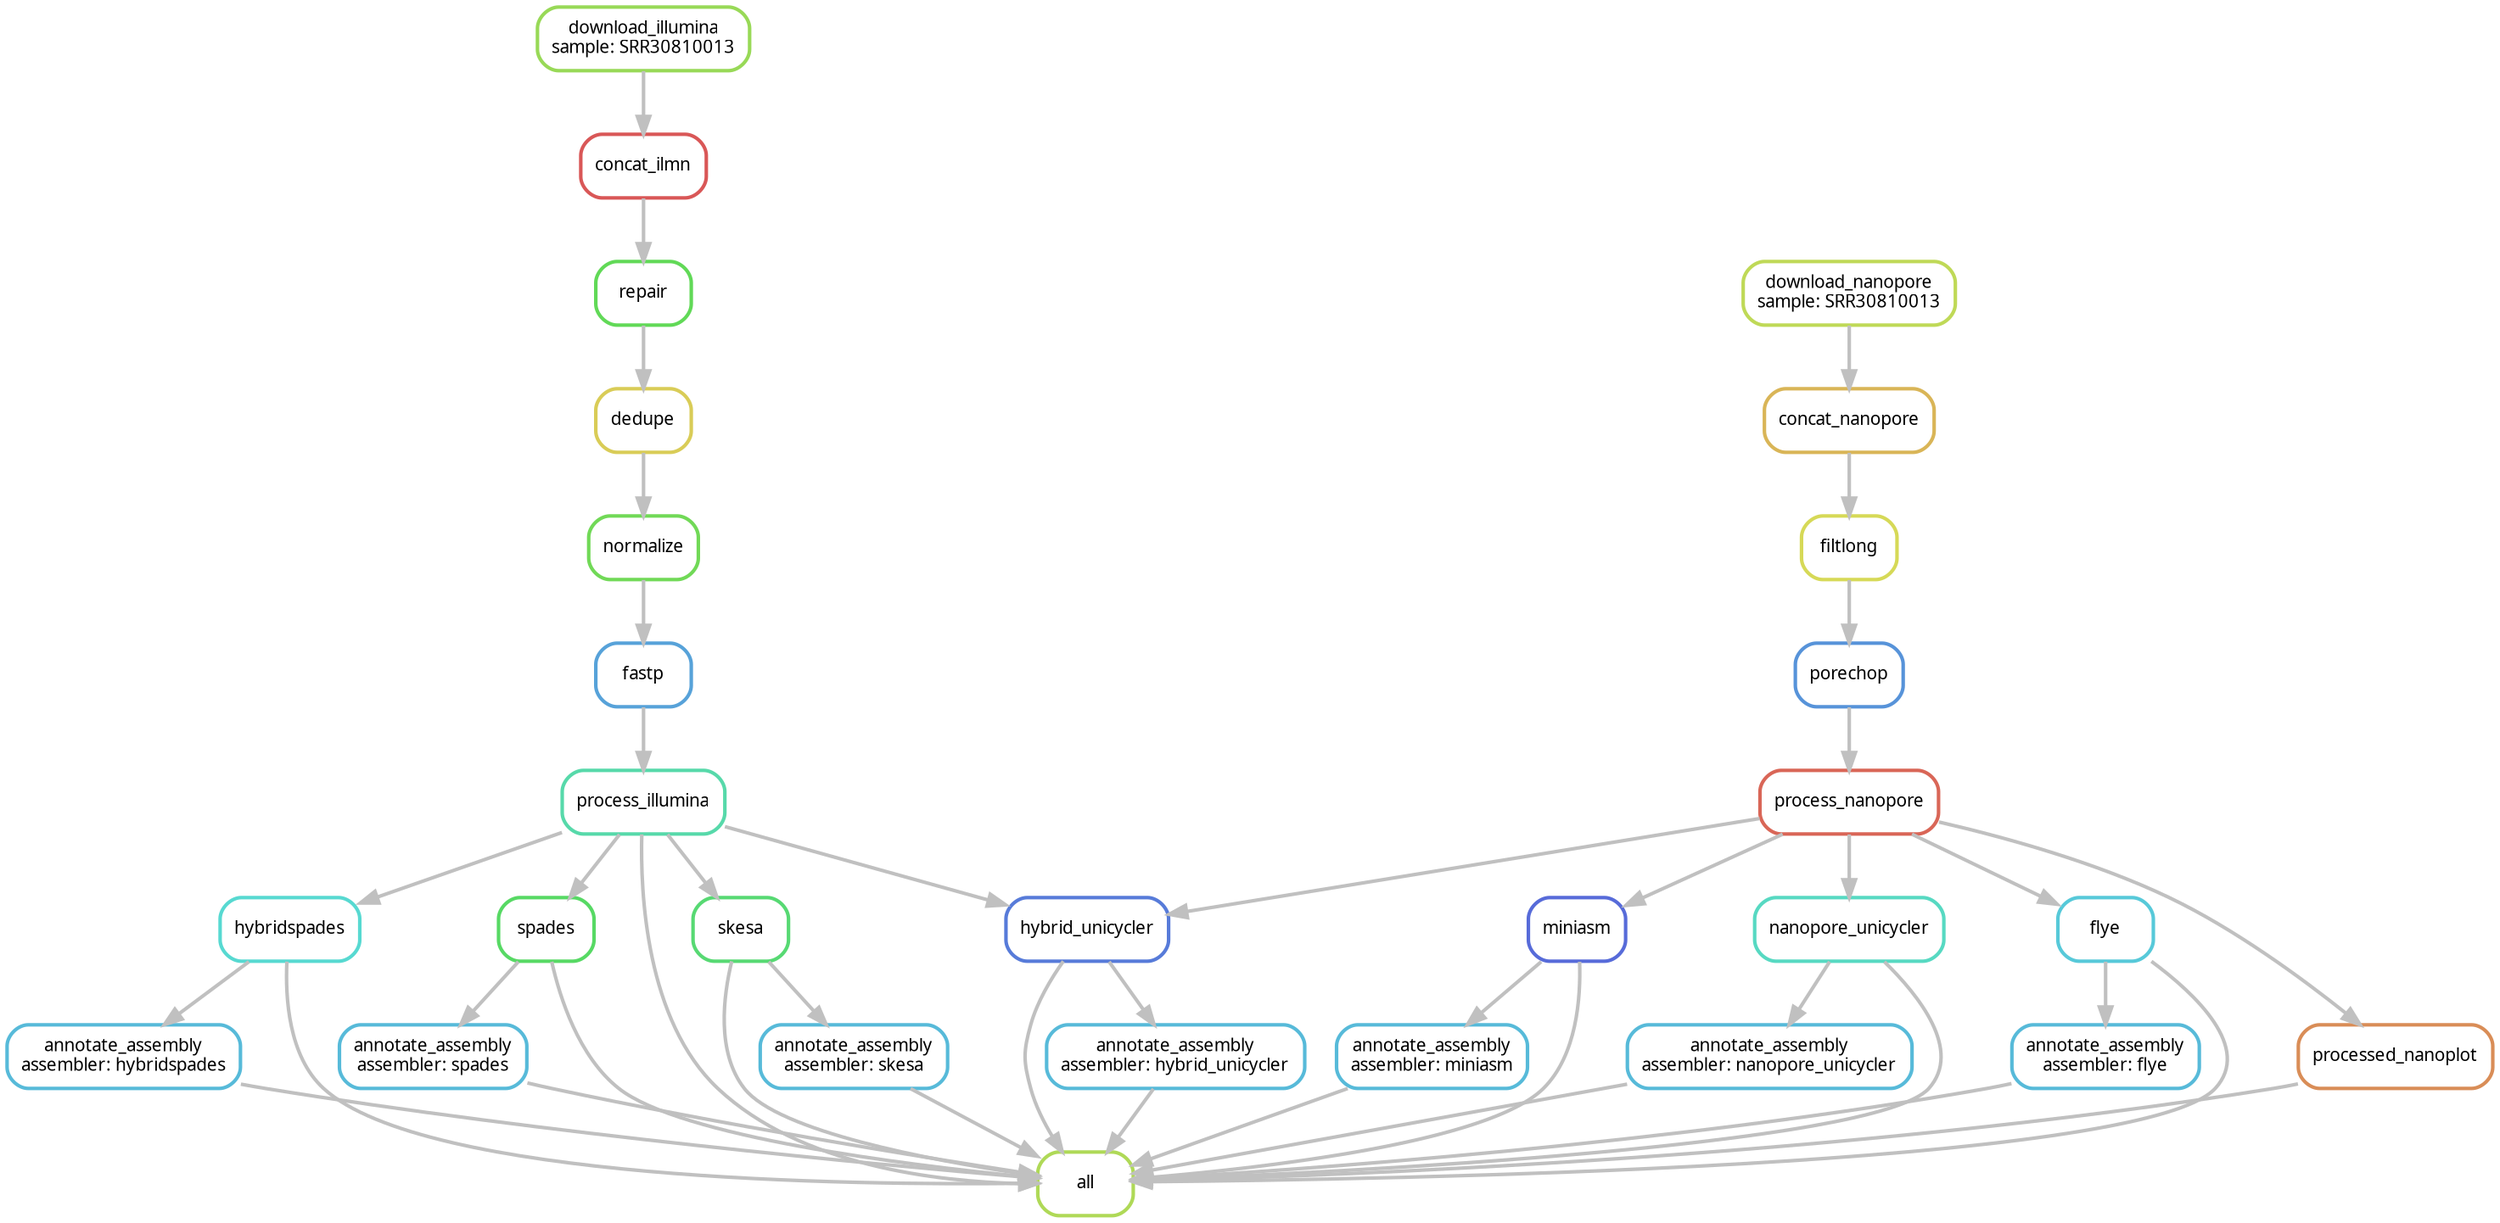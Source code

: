 digraph snakemake_dag {
    graph[bgcolor=white, margin=0];
    node[shape=box, style=rounded, fontname=sans,                 fontsize=10, penwidth=2];
    edge[penwidth=2, color=grey];
        0[label = "all", color = "0.22 0.6 0.85", style="rounded"];
        1[label = "processed_nanoplot", color = "0.07 0.6 0.85", style="rounded"];
        2[label = "process_nanopore", color = "0.02 0.6 0.85", style="rounded"];
        3[label = "porechop", color = "0.59 0.6 0.85", style="rounded"];
        4[label = "filtlong", color = "0.17 0.6 0.85", style="rounded"];
        5[label = "concat_nanopore", color = "0.12 0.6 0.85", style="rounded"];
        6[label = "download_nanopore\nsample: SRR30810013", color = "0.20 0.6 0.85", style="rounded"];
        7[label = "hybridspades", color = "0.49 0.6 0.85", style="rounded"];
        8[label = "process_illumina", color = "0.44 0.6 0.85", style="rounded"];
        9[label = "fastp", color = "0.57 0.6 0.85", style="rounded"];
        10[label = "normalize", color = "0.30 0.6 0.85", style="rounded"];
        11[label = "dedupe", color = "0.15 0.6 0.85", style="rounded"];
        12[label = "repair", color = "0.32 0.6 0.85", style="rounded"];
        13[label = "concat_ilmn", color = "0.00 0.6 0.85", style="rounded"];
        14[label = "download_illumina\nsample: SRR30810013", color = "0.25 0.6 0.85", style="rounded"];
        15[label = "spades", color = "0.35 0.6 0.85", style="rounded"];
        16[label = "miniasm", color = "0.64 0.6 0.85", style="rounded"];
        17[label = "hybrid_unicycler", color = "0.62 0.6 0.85", style="rounded"];
        18[label = "nanopore_unicycler", color = "0.47 0.6 0.85", style="rounded"];
        19[label = "flye", color = "0.52 0.6 0.85", style="rounded"];
        20[label = "skesa", color = "0.37 0.6 0.85", style="rounded"];
        21[label = "annotate_assembly\nassembler: spades", color = "0.54 0.6 0.85", style="rounded"];
        22[label = "annotate_assembly\nassembler: skesa", color = "0.54 0.6 0.85", style="rounded"];
        23[label = "annotate_assembly\nassembler: flye", color = "0.54 0.6 0.85", style="rounded"];
        24[label = "annotate_assembly\nassembler: miniasm", color = "0.54 0.6 0.85", style="rounded"];
        25[label = "annotate_assembly\nassembler: nanopore_unicycler", color = "0.54 0.6 0.85", style="rounded"];
        26[label = "annotate_assembly\nassembler: hybridspades", color = "0.54 0.6 0.85", style="rounded"];
        27[label = "annotate_assembly\nassembler: hybrid_unicycler", color = "0.54 0.6 0.85", style="rounded"];
        1 -> 0
        7 -> 0
        8 -> 0
        15 -> 0
        16 -> 0
        17 -> 0
        18 -> 0
        19 -> 0
        20 -> 0
        21 -> 0
        22 -> 0
        23 -> 0
        24 -> 0
        25 -> 0
        26 -> 0
        27 -> 0
        2 -> 1
        3 -> 2
        4 -> 3
        5 -> 4
        6 -> 5
        8 -> 7
        9 -> 8
        10 -> 9
        11 -> 10
        12 -> 11
        13 -> 12
        14 -> 13
        8 -> 15
        2 -> 16
        8 -> 17
        2 -> 17
        2 -> 18
        2 -> 19
        8 -> 20
        15 -> 21
        20 -> 22
        19 -> 23
        16 -> 24
        18 -> 25
        7 -> 26
        17 -> 27
}      
